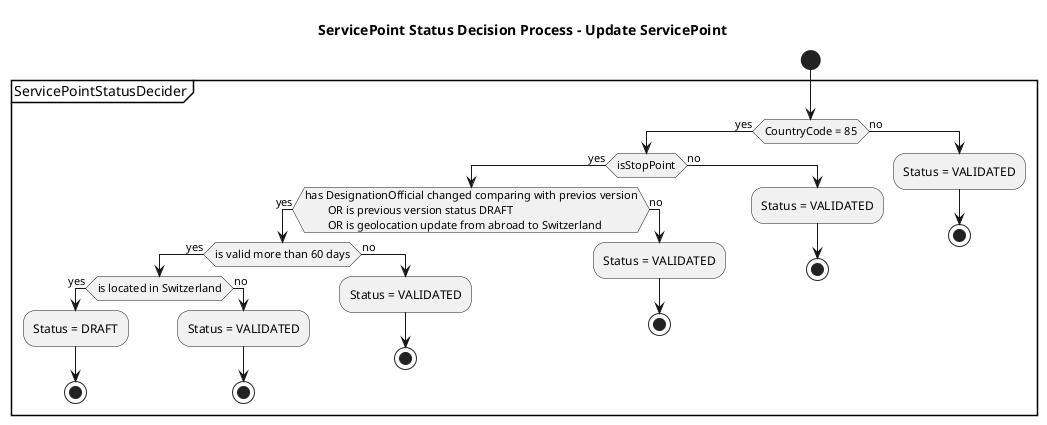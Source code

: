 @startuml

title ServicePoint Status Decision Process - Update ServicePoint

start

partition "ServicePointStatusDecider"{
    if (CountryCode = 85) then (yes)
      if (isStopPoint) then (yes)
        if (has DesignationOfficial changed comparing with previos version
        OR is previous version status DRAFT
        OR is geolocation update from abroad to Switzerland) then (yes)
            if (is valid more than 60 days) then (yes)
                if (is located in Switzerland) then (yes)
                    :Status = DRAFT;
                    stop
                else(no)
                    :Status = VALIDATED;
                    stop
                endif
            else(no)
                :Status = VALIDATED;
                stop
            endif
        else(no)
            :Status = VALIDATED;
            stop
        endif
      else (no)
        :Status = VALIDATED;
        stop
      endif

    else (no)
      :Status = VALIDATED;
      stop
    endif
}

@enduml